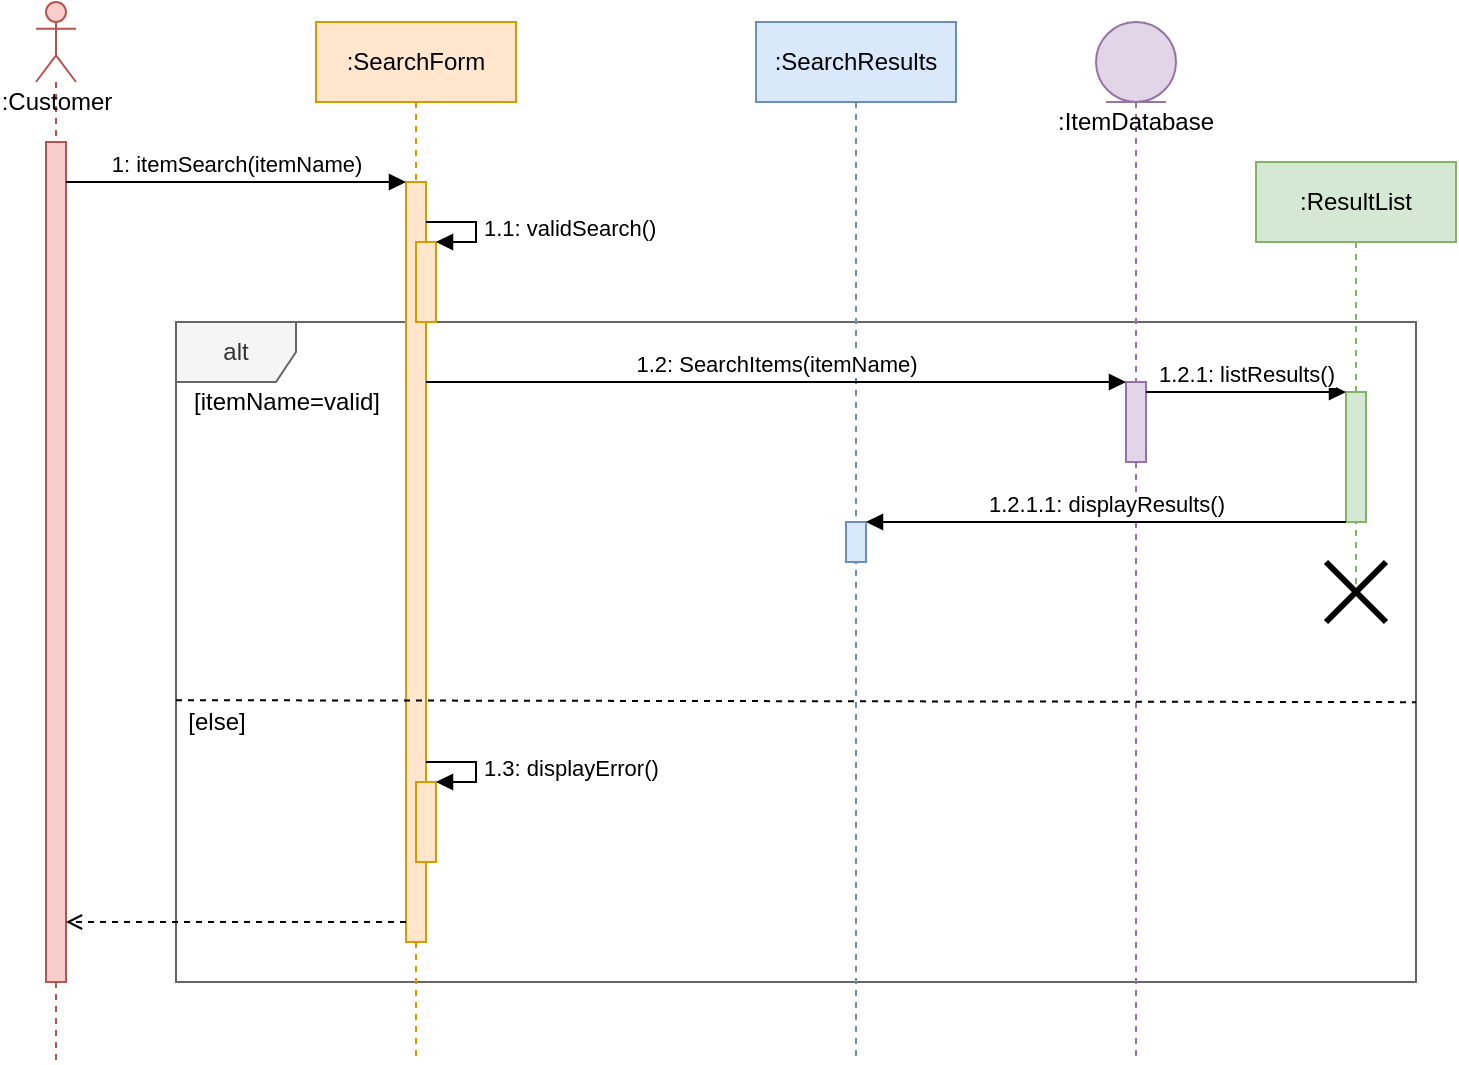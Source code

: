 <mxfile version="23.1.5" type="device">
  <diagram name="Page-1" id="d09H3-JXCVfidDn7u6ot">
    <mxGraphModel dx="1394" dy="879" grid="1" gridSize="10" guides="1" tooltips="1" connect="1" arrows="1" fold="1" page="1" pageScale="1" pageWidth="827" pageHeight="1169" math="0" shadow="0">
      <root>
        <mxCell id="0" />
        <mxCell id="1" parent="0" />
        <mxCell id="RDpyPI0KjrjBRPkJG_iu-1" value="alt" style="shape=umlFrame;whiteSpace=wrap;html=1;fillColor=#f5f5f5;fontColor=#333333;strokeColor=#666666;" parent="1" vertex="1">
          <mxGeometry x="200" y="240" width="620" height="330" as="geometry" />
        </mxCell>
        <mxCell id="RDpyPI0KjrjBRPkJG_iu-2" value=":Customer" style="shape=umlLifeline;participant=umlActor;perimeter=lifelinePerimeter;html=1;container=1;collapsible=0;recursiveResize=0;verticalAlign=top;spacingTop=36;outlineConnect=0;size=40;fillColor=#f8cecc;strokeColor=#b85450;" parent="1" vertex="1">
          <mxGeometry x="130" y="80" width="20" height="530" as="geometry" />
        </mxCell>
        <mxCell id="RDpyPI0KjrjBRPkJG_iu-3" value="" style="html=1;points=[];perimeter=orthogonalPerimeter;fillColor=#f8cecc;strokeColor=#b85450;" parent="RDpyPI0KjrjBRPkJG_iu-2" vertex="1">
          <mxGeometry x="5" y="70" width="10" height="420" as="geometry" />
        </mxCell>
        <mxCell id="RDpyPI0KjrjBRPkJG_iu-4" value=":SearchForm" style="shape=umlLifeline;perimeter=lifelinePerimeter;whiteSpace=wrap;html=1;container=1;collapsible=0;recursiveResize=0;outlineConnect=0;fillColor=#ffe6cc;strokeColor=#d79b00;" parent="1" vertex="1">
          <mxGeometry x="270" y="90" width="100" height="520" as="geometry" />
        </mxCell>
        <mxCell id="RDpyPI0KjrjBRPkJG_iu-5" value="" style="html=1;points=[];perimeter=orthogonalPerimeter;fillColor=#ffe6cc;strokeColor=#d79b00;" parent="RDpyPI0KjrjBRPkJG_iu-4" vertex="1">
          <mxGeometry x="45" y="80" width="10" height="380" as="geometry" />
        </mxCell>
        <mxCell id="RDpyPI0KjrjBRPkJG_iu-6" value="" style="html=1;points=[];perimeter=orthogonalPerimeter;fillColor=#ffe6cc;strokeColor=#d79b00;" parent="RDpyPI0KjrjBRPkJG_iu-4" vertex="1">
          <mxGeometry x="50" y="110" width="10" height="40" as="geometry" />
        </mxCell>
        <mxCell id="RDpyPI0KjrjBRPkJG_iu-7" value="1.1: validSearch()" style="edgeStyle=orthogonalEdgeStyle;html=1;align=left;spacingLeft=2;endArrow=block;rounded=0;entryX=1;entryY=0;" parent="RDpyPI0KjrjBRPkJG_iu-4" target="RDpyPI0KjrjBRPkJG_iu-6" edge="1">
          <mxGeometry relative="1" as="geometry">
            <mxPoint x="55" y="100" as="sourcePoint" />
            <Array as="points">
              <mxPoint x="80" y="100" />
              <mxPoint x="80" y="110" />
            </Array>
          </mxGeometry>
        </mxCell>
        <mxCell id="RDpyPI0KjrjBRPkJG_iu-8" value="" style="html=1;points=[];perimeter=orthogonalPerimeter;fillColor=#ffe6cc;strokeColor=#d79b00;" parent="RDpyPI0KjrjBRPkJG_iu-4" vertex="1">
          <mxGeometry x="50" y="380" width="10" height="40" as="geometry" />
        </mxCell>
        <mxCell id="RDpyPI0KjrjBRPkJG_iu-9" value="1.3: displayError()" style="edgeStyle=orthogonalEdgeStyle;html=1;align=left;spacingLeft=2;endArrow=block;rounded=0;entryX=1;entryY=0;" parent="RDpyPI0KjrjBRPkJG_iu-4" source="RDpyPI0KjrjBRPkJG_iu-5" target="RDpyPI0KjrjBRPkJG_iu-8" edge="1">
          <mxGeometry relative="1" as="geometry">
            <mxPoint x="50" y="320" as="sourcePoint" />
            <Array as="points">
              <mxPoint x="80" y="370" />
              <mxPoint x="80" y="380" />
            </Array>
          </mxGeometry>
        </mxCell>
        <mxCell id="RDpyPI0KjrjBRPkJG_iu-10" value="1: itemSearch(itemName)" style="html=1;verticalAlign=bottom;endArrow=block;entryX=0;entryY=0;rounded=0;" parent="1" source="RDpyPI0KjrjBRPkJG_iu-3" target="RDpyPI0KjrjBRPkJG_iu-5" edge="1">
          <mxGeometry relative="1" as="geometry">
            <mxPoint x="245" y="170" as="sourcePoint" />
          </mxGeometry>
        </mxCell>
        <mxCell id="RDpyPI0KjrjBRPkJG_iu-11" value=":SearchResults" style="shape=umlLifeline;perimeter=lifelinePerimeter;whiteSpace=wrap;html=1;container=1;collapsible=0;recursiveResize=0;outlineConnect=0;fillColor=#dae8fc;strokeColor=#6c8ebf;" parent="1" vertex="1">
          <mxGeometry x="490" y="90" width="100" height="520" as="geometry" />
        </mxCell>
        <mxCell id="RDpyPI0KjrjBRPkJG_iu-12" value="" style="html=1;points=[];perimeter=orthogonalPerimeter;fillColor=#dae8fc;strokeColor=#6c8ebf;" parent="RDpyPI0KjrjBRPkJG_iu-11" vertex="1">
          <mxGeometry x="45" y="250" width="10" height="20" as="geometry" />
        </mxCell>
        <mxCell id="RDpyPI0KjrjBRPkJG_iu-13" value=":ItemDatabase" style="shape=umlLifeline;participant=umlEntity;perimeter=lifelinePerimeter;whiteSpace=wrap;html=1;container=1;collapsible=0;recursiveResize=0;verticalAlign=top;spacingTop=36;outlineConnect=0;fillColor=#e1d5e7;strokeColor=#9673a6;" parent="1" vertex="1">
          <mxGeometry x="660" y="90" width="40" height="520" as="geometry" />
        </mxCell>
        <mxCell id="RDpyPI0KjrjBRPkJG_iu-14" value="" style="html=1;points=[];perimeter=orthogonalPerimeter;fillColor=#e1d5e7;strokeColor=#9673a6;" parent="RDpyPI0KjrjBRPkJG_iu-13" vertex="1">
          <mxGeometry x="15" y="180" width="10" height="40" as="geometry" />
        </mxCell>
        <mxCell id="RDpyPI0KjrjBRPkJG_iu-15" value=":ResultList" style="shape=umlLifeline;perimeter=lifelinePerimeter;whiteSpace=wrap;html=1;container=1;collapsible=0;recursiveResize=0;outlineConnect=0;fillColor=#d5e8d4;strokeColor=#82b366;" parent="1" vertex="1">
          <mxGeometry x="740" y="160" width="100" height="220" as="geometry" />
        </mxCell>
        <mxCell id="RDpyPI0KjrjBRPkJG_iu-16" value="" style="shape=umlDestroy;whiteSpace=wrap;html=1;strokeWidth=3;" parent="RDpyPI0KjrjBRPkJG_iu-15" vertex="1">
          <mxGeometry x="35" y="200" width="30" height="30" as="geometry" />
        </mxCell>
        <mxCell id="RDpyPI0KjrjBRPkJG_iu-17" value="" style="html=1;points=[];perimeter=orthogonalPerimeter;fillColor=#d5e8d4;strokeColor=#82b366;" parent="RDpyPI0KjrjBRPkJG_iu-15" vertex="1">
          <mxGeometry x="45" y="115" width="10" height="65" as="geometry" />
        </mxCell>
        <mxCell id="RDpyPI0KjrjBRPkJG_iu-18" value="1.2: SearchItems(itemName)" style="html=1;verticalAlign=bottom;endArrow=block;entryX=0;entryY=0;rounded=0;" parent="1" source="RDpyPI0KjrjBRPkJG_iu-5" target="RDpyPI0KjrjBRPkJG_iu-14" edge="1">
          <mxGeometry relative="1" as="geometry">
            <mxPoint x="610" y="200" as="sourcePoint" />
          </mxGeometry>
        </mxCell>
        <mxCell id="RDpyPI0KjrjBRPkJG_iu-19" value="1.2.1: listResults()" style="html=1;verticalAlign=bottom;endArrow=block;entryX=0;entryY=0;rounded=0;" parent="1" source="RDpyPI0KjrjBRPkJG_iu-14" target="RDpyPI0KjrjBRPkJG_iu-17" edge="1">
          <mxGeometry relative="1" as="geometry">
            <mxPoint x="722" y="285" as="sourcePoint" />
          </mxGeometry>
        </mxCell>
        <mxCell id="RDpyPI0KjrjBRPkJG_iu-20" value="1.2.1.1: displayResults()" style="html=1;verticalAlign=bottom;endArrow=block;entryX=1;entryY=0;rounded=0;" parent="1" source="RDpyPI0KjrjBRPkJG_iu-17" target="RDpyPI0KjrjBRPkJG_iu-12" edge="1">
          <mxGeometry relative="1" as="geometry">
            <mxPoint x="610" y="320" as="sourcePoint" />
            <Array as="points">
              <mxPoint x="610" y="340" />
            </Array>
          </mxGeometry>
        </mxCell>
        <mxCell id="RDpyPI0KjrjBRPkJG_iu-21" value="" style="endArrow=none;dashed=1;html=1;rounded=0;entryX=1;entryY=0.576;entryDx=0;entryDy=0;entryPerimeter=0;exitX=0;exitY=0.573;exitDx=0;exitDy=0;exitPerimeter=0;" parent="1" source="RDpyPI0KjrjBRPkJG_iu-1" target="RDpyPI0KjrjBRPkJG_iu-1" edge="1">
          <mxGeometry width="50" height="50" relative="1" as="geometry">
            <mxPoint x="410" y="380" as="sourcePoint" />
            <mxPoint x="460" y="330" as="targetPoint" />
          </mxGeometry>
        </mxCell>
        <mxCell id="RDpyPI0KjrjBRPkJG_iu-22" value="[itemName=valid]" style="text;html=1;align=center;verticalAlign=middle;resizable=0;points=[];autosize=1;strokeColor=none;fillColor=none;" parent="1" vertex="1">
          <mxGeometry x="200" y="270" width="110" height="20" as="geometry" />
        </mxCell>
        <mxCell id="RDpyPI0KjrjBRPkJG_iu-23" value="[else]" style="text;html=1;align=center;verticalAlign=middle;resizable=0;points=[];autosize=1;strokeColor=none;fillColor=none;" parent="1" vertex="1">
          <mxGeometry x="200" y="430" width="40" height="20" as="geometry" />
        </mxCell>
        <mxCell id="RDpyPI0KjrjBRPkJG_iu-24" style="edgeStyle=none;rounded=0;orthogonalLoop=1;jettySize=auto;html=1;endArrow=open;endFill=0;dashed=1;" parent="1" source="RDpyPI0KjrjBRPkJG_iu-5" target="RDpyPI0KjrjBRPkJG_iu-3" edge="1">
          <mxGeometry relative="1" as="geometry">
            <Array as="points">
              <mxPoint x="230" y="540" />
            </Array>
          </mxGeometry>
        </mxCell>
      </root>
    </mxGraphModel>
  </diagram>
</mxfile>
